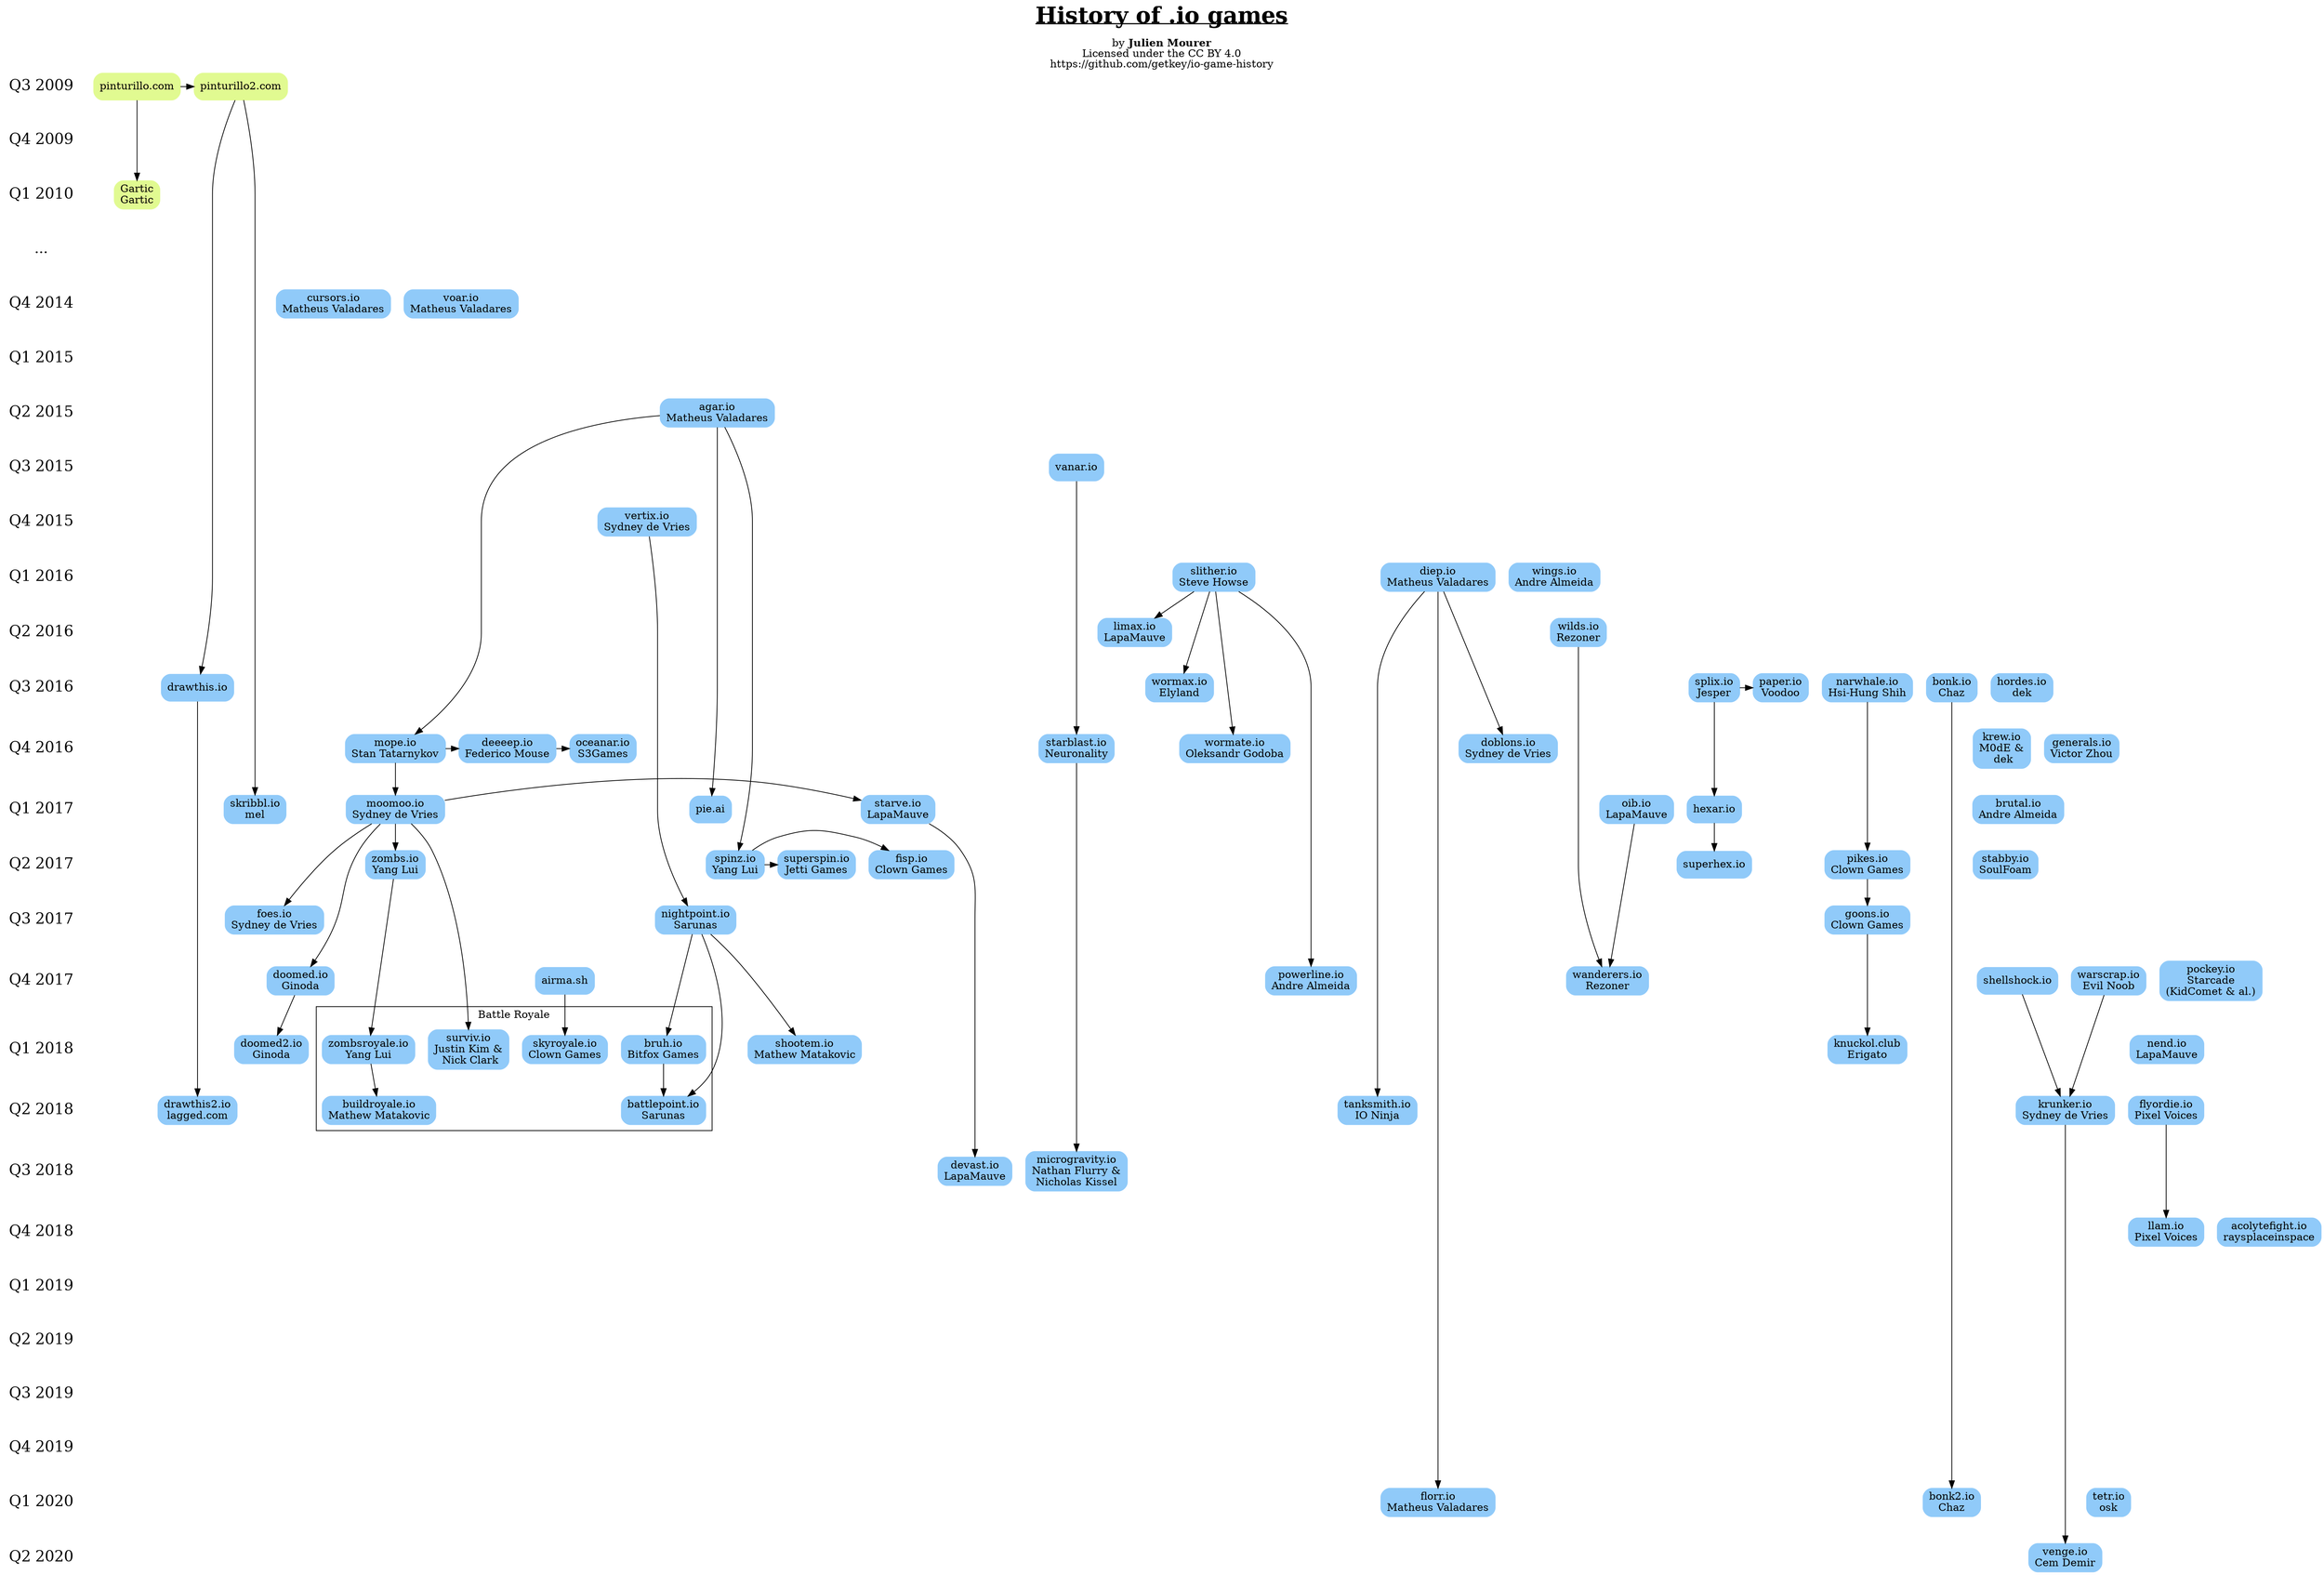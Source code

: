 digraph iogames {
    labelloc=t;
    label=<<font point-size="30"><u><b>History of .io games</b></u></font><br/><br/>by <b>Julien Mourer</b><br/>Licensed under the CC BY 4.0<br/>https://github.com/getkey/io-game-history>;
	node [color="#90caf9", style="rounded, filled", shape=box];

	{
		node [shape=none, color=white, fillcolor=white, fontsize=20, height=.5];
		edge [style=invis]

		{ "2009q3" [label="Q3 2009"] }
		{ "2009q4" [label="Q4 2009"] }
		{ "2010q1" [label="Q1 2010"] }
		{ "2014q4" [label="Q4 2014"] }
		{ "2015q1" [label="Q1 2015"] }
		{ "2015q2" [label="Q2 2015"] }
		{ "2015q3" [label="Q3 2015"] }
		{ "2015q4" [label="Q4 2015"] }
		{ "2016q1" [label="Q1 2016"] }
		{ "2016q2" [label="Q2 2016"] }
		{ "2016q3" [label="Q3 2016"] }
		{ "2016q4" [label="Q4 2016"] }
		{ "2017q1" [label="Q1 2017"] }
		{ "2017q2" [label="Q2 2017"] }
		{ "2017q3" [label="Q3 2017"] }
		{ "2017q4" [label="Q4 2017"] }
		{ "2018q1" [label="Q1 2018"] }
		{ "2018q2" [label="Q2 2018"] }
		{ "2018q3" [label="Q3 2018"] }
		{ "2018q4" [label="Q4 2018"] }
		{ "2019q1" [label="Q1 2019"] }
		{ "2019q2" [label="Q2 2019"] }
		{ "2019q3" [label="Q3 2019"] }
		{ "2019q4" [label="Q4 2019"] }
		{ "2020q1" [label="Q1 2020"] }
		{ "2020q2" [label="Q2 2020"] }

		"2009q3" -> "2009q4" -> "2010q1" ->
		"..." ->
		"2014q4" ->
		"2015q1" -> "2015q2" -> "2015q3" -> "2015q4" ->
		"2016q1" -> "2016q2" -> "2016q3" -> "2016q4" ->
		"2017q1" -> "2017q2" -> "2017q3" -> "2017q4" ->
		"2018q1" -> "2018q2" -> "2018q3" -> "2018q4" ->
		"2019q1" -> "2019q2" -> "2019q3" -> "2019q4" ->
		"2020q1" -> "2020q2";
	}

	/* These game predate ".io games". However if they had been released in say 2018, they would have been considered as such. This is why I chose to include them.
	   I am uncertain about the exact release date of these very old games; this is my best approximation. */
	subgraph not_io {
		label = "not .io game\n(by modern standards)";
		node [color="#E1FA91", style="rounded, filled", shape=box];

		{ rank=same; "2009q3"; "pinturillo.com" }
		{ rank=same; "2009q3"; "pinturillo2.com" }
		{ rank=same; "2010q1"; "Gartic" [label="\N\nGartic"] } // oldest footage of the game https://www.youtube.com/watch?v=DkgmXS33h1k, but it was likely older https://web.archive.org/web/20080701000000*/gartic.com.br/room
	}

	{

		{ rank=same; "2014q4"; "cursors.io" [label="\N\nMatheus Valadares"] }
		{ rank=same; "2014q4"; "voar.io" [label="\N\nMatheus Valadares"] }
		{ rank=same; "2015q2"; "agar.io" [label="\N\nMatheus Valadares"] } // https://en.wikipedia.org/wiki/Agar.io
		{ rank=same; "2015q3"; "vanar.io" }
		{ rank=same; "2015q4"; "vertix.io" [label="\N\nSydney de Vries"] }
		{ rank=same; "2016q1"; "slither.io" [label="\N\nSteve Howse"] } // https://en.wikipedia.org/wiki/Slither.io
		{ rank=same; "2016q1"; "diep.io" [label="\N\nMatheus Valadares"] }
		{ rank=same; "2016q1"; "wings.io" [label="\N\nAndre Almeida"] }
		{ rank=same; "2016q2"; "limax.io" [label="\N\nLapaMauve"] }
		{ rank=same; "2016q2"; "wilds.io" [label="\N\nRezoner"] }
		{ rank=same; "2016q3"; "wormax.io" [label="\N\nElyland"] }
		{ rank=same; "2016q4"; "deeeep.io" [label="\N\nFederico Mouse"] }
		{ rank=same; "2016q4"; "oceanar.io" [label="\N\nS3Games"] }
		{ rank=same; "2016q4"; "mope.io" [label="\N\nStan Tatarnykov"] }
		{ rank=same; "2016q4"; "wormate.io" [label="\N\nOleksandr Godoba"] }
		{ rank=same; "2016q3"; "paper.io" [label="\N\nVoodoo"] }
		{ rank=same; "2016q3"; "narwhale.io" [label="\N\nHsi-Hung Shih"] }
		{ rank=same; "2016q3"; "splix.io" [label="\N\nJesper"] }
		{ rank=same; "2016q3"; "drawthis.io" }
		{ rank=same; "2016q3"; "bonk.io" [label="\N\nChaz"] }
		{ rank=same; "2016q3"; "hordes.io" [label="\N\ndek"] } // according to LapaMauve
		{ rank=same; "2016q4"; "krew.io" [label="\N\nM0dE &\n dek"] }
		{ rank=same; "2016q4"; "starblast.io" [label="\N\nNeuronality"] }
		{ rank=same; "2017q1"; "oib.io" [label="\N\nLapaMauve"] } // from the changelog, release date is Jan 21 2017
		{ rank=same; "2017q1"; "brutal.io" [label="\N\nAndre Almeida"] }
		{ rank=same; "2017q1"; "hexar.io" }
		{ rank=same; "2017q1"; "pie.ai" }
		{ rank=same; "2017q1"; "moomoo.io" [label="\N\nSydney de Vries"] }
		{ rank=same; "2017q1"; "starve.io" [label="\N\nLapaMauve"] }
		{ rank=same; "2017q1"; "skribbl.io" [label="\N\nmel"] }
		{ rank=same; "2017q2"; "stabby.io" [label="\N\nSoulFoam"] }
		{ rank=same; "2017q2"; "zombs.io" [label="\N\nYang Lui"] }
		{ rank=same; "2017q2"; "spinz.io" [label="\N\nYang Lui"] }
		{ rank=same; "2017q2"; "superspin.io" [label="\N\nJetti Games"] }
		{ rank=same; "2017q2"; "fisp.io" [label="\N\nClown Games"] }
		{ rank=same; "2017q2"; "pikes.io" [label="\N\nClown Games"] }
		{ rank=same; "2017q2"; "superhex.io" }
		{ rank=same; "2017q3"; "goons.io" [label="\N\nClown Games"] }
		{ rank=same; "2017q3"; "foes.io" [label="\N\nSydney de Vries"] }
		{ rank=same; "2017q3"; "nightpoint.io" [label="\N\nSarunas"] }
		{ rank=same; "2017q4"; "powerline.io" [label="\N\nAndre Almeida"] }
		{ rank=same; "2017q4"; "doomed.io" [label="\N\nGinoda"] }
		{ rank=same; "2017q4"; "wanderers.io" [label="\N\nRezoner"] }
		{ rank=same; "2017q4"; "shellshock.io" }
		{ rank=same; "2017q4"; "warscrap.io" [label="\N\nEvil Noob"] }
		{ rank=same; "2017q4"; "airma.sh" }
		{ rank=same; "2017q4"; "pockey.io" [label="\N\nStarcade\n(KidComet & al.)"] }
		{ rank=same; "2018q1"; "shootem.io" [label="\N\nMathew Matakovic"] }
		{ rank=same; "2018q1"; "knuckol.club" [label="\N\nErigato"] }
		{ rank=same; "2018q1"; "nend.io" [label="\N\nLapaMauve"] } // February 17 2018 see http://nend.io/changelog/
		{ rank=same; "2018q1"; "doomed2.io" [label="\N\nGinoda"] }
		{ rank=same; "2018q2"; "tanksmith.io" [label="\N\nIO Ninja"] }
		{ rank=same; "2018q2"; "flyordie.io" [label="\N\nPixel Voices"] }
		{ rank=same; "2018q2"; "drawthis2.io" [label="\N\nlagged.com"] }
		{ rank=same; "2018q2"; "krunker.io" [label="\N\nSydney de Vries"] }
		{ rank=same; "2018q3"; "microgravity.io" [label="\N\nNathan Flurry &\nNicholas Kissel"] }
		{ rank=same; "2018q3"; "devast.io" [label="\N\nLapaMauve"] }
		{ rank=same; "2018q4"; "llam.io" [label="\N\nPixel Voices"] }
		{ rank=same; "2018q4"; "acolytefight.io" [label="\N\nraysplaceinspace"] } // ray confirmed to me the release date to be 2018-09-13 on Discord. The Hacker News thread that gave it a big push at the beginning is dated of that time as well: https://news.ycombinator.com/item?id=17983325
		{ rank=same; "2020q1"; "bonk2.io" [label="\N\nChaz"] } // it's a beta release with a separate https://bonk2.io/beta/ page but it counts. Based on what I can see from the Wayback Machine, it's possible it was released even earlier in 2019q4. But it may have been a closed beta because I was unable to find it when I tried to google it in early 2020q1
		{ rank=same; "2020q1"; "florr.io" [label="\N\nMatheus Valadares"] } // https://github.com/Matheus28/studio/commit/a46ce87ac0af5652e9fca11e82e898bb345d0b47
		{ rank=same; "2020q1"; "tetr.io" [label="\N\nosk"] } // https://tetr.io/about/patchnotes/#chlog_1_0_0
		{ rank=same; "2020q2"; "venge.io" [label="\N\nCem Demir"] } // https://forum.playcanvas.com/t/showcase-venge-io/13609
		{ rank=same; "2016q4"; "doblons.io" [label="\N\nSydney de Vries"] } // http://doblons.io/changes.txt
		{ rank=same; "2016q4"; "generals.io" [label="\N\nVictor Zhou"] } // http://generals.io/versions
	}

	subgraph cluster_battle_royale {
		label = "Battle Royale";

		{ rank=same; "2017q3"; "surviv.io" [label="\N\nJustin Kim &\n Nick Clark"] } // https://en.wikipedia.org/wiki/Surviv.io
		{ rank=same; "2017q4"; "bruh.io" [label="\N\nBitfox Games"] }
		{ rank=same; "2018q1"; "zombsroyale.io" [label="\N\nYang Lui"] }
		{ rank=same; "2018q2"; "skyroyale.io" [label="\N\nClown Games"] }
		{ rank=same; "2018q3"; "battlepoint.io" [label="\N\nSarunas"] }
		{ rank=same; "2018q4"; "buildroyale.io" [label="\N\nMathew Matakovic"] } // Mathew over Discord: "Build Royale was inspired by Creative Destruction"
	}

	subgraph cluster_snake {
		label = "Snake";

		"slither.io" -> "wormax.io";
		"slither.io" -> "wormate.io";
		"slither.io" -> "limax.io";
		"slither.io" -> "powerline.io";
	}

	// top-down(ish) shooters
	subgraph cluster_topdown_shooters {
		label = "Top-down(ish) shooters";

		"vertix.io" -> "nightpoint.io"
		"nightpoint.io" -> "battlepoint.io";
		"nightpoint.io" -> "bruh.io";
		"nightpoint.io" -> "shootem.io";
		"bruh.io" -> "battlepoint.io";
	}

	"deeeep.io" -> "oceanar.io";
	"mope.io" -> "deeeep.io"; // see https://github.com/getkey/io-game-history/pull/2#issuecomment-882077331
	"mope.io" -> "moomoo.io";
	"moomoo.io" -> "foes.io";
	"moomoo.io" -> "doomed.io" -> "doomed2.io";
	"moomoo.io" -> "starve.io" -> "devast.io";
	"moomoo.io" -> "surviv.io";
	"moomoo.io" -> "zombs.io" -> "zombsroyale.io" -> "buildroyale.io";
	// Erigato says Yang tweeted that he should hop into making battle royale games like surviv, but I haven't been able to find the tweet so I'm not adding this relationship yet. It's good to know that this is probable though.
	"wilds.io" -> "wanderers.io";
	"oib.io" -> "wanderers.io"
	"agar.io" -> "spinz.io" -> "fisp.io";
	"spinz.io" -> "superspin.io";
	"agar.io" -> "pie.ai";
	"agar.io" -> "mope.io";
	"diep.io" -> "tanksmith.io";
	"diep.io" -> "florr.io";
	"diep.io" -> "doblons.io";
	"bonk.io" -> "bonk2.io";
	"flyordie.io" -> "llam.io";

	subgraph cluster_splixlikes {
		label = "Splix-likes";

		"splix.io" -> "paper.io";
		"splix.io" -> "hexar.io" -> "superhex.io";
	}

	subgraph cluster_3d_shooters {
		label = "3D shooters";

		"warscrap.io" -> "krunker.io";
		"shellshock.io" -> "krunker.io";
		"krunker.io" -> "venge.io";
	}

	subgraph cluster_pictionary {
		label = "Pictionary";

		"pinturillo.com" -> "pinturillo2.com";
		"pinturillo2.com" -> "drawthis.io";
		"drawthis.io" -> "drawthis2.io";
		"pinturillo2.com" -> "skribbl.io";
		"pinturillo.com" -> "Gartic";
	}

	subgraph cluster_dash {
		label = "Dash";

		"narwhale.io" -> "pikes.io" -> "goons.io";
		"goons.io" -> "knuckol.club"; // confirmed to me by Erigato over Discord
		"airma.sh" -> "skyroyale.io";
	}

	subgraph cluster_space {
		label = "space shooters";

		"vanar.io" -> "starblast.io" -> "microgravity.io";
	}
}
